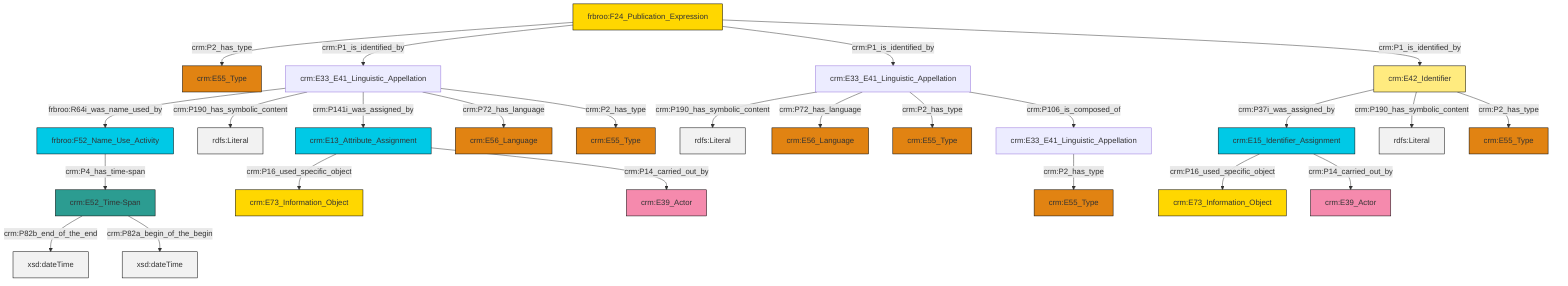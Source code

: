 graph TD
classDef Literal fill:#f2f2f2,stroke:#000000;
classDef CRM_Entity fill:#FFFFFF,stroke:#000000;
classDef Temporal_Entity fill:#00C9E6, stroke:#000000;
classDef Type fill:#E18312, stroke:#000000;
classDef Time-Span fill:#2C9C91, stroke:#000000;
classDef Appellation fill:#FFEB7F, stroke:#000000;
classDef Place fill:#008836, stroke:#000000;
classDef Persistent_Item fill:#B266B2, stroke:#000000;
classDef Conceptual_Object fill:#FFD700, stroke:#000000;
classDef Physical_Thing fill:#D2B48C, stroke:#000000;
classDef Actor fill:#f58aad, stroke:#000000;
classDef PC_Classes fill:#4ce600, stroke:#000000;
classDef Multi fill:#cccccc,stroke:#000000;

6["frbroo:F24_Publication_Expression"]:::Conceptual_Object -->|crm:P2_has_type| 4["crm:E55_Type"]:::Type
7["crm:E13_Attribute_Assignment"]:::Temporal_Entity -->|crm:P16_used_specific_object| 8["crm:E73_Information_Object"]:::Conceptual_Object
11["crm:E33_E41_Linguistic_Appellation"]:::Default -->|frbroo:R64i_was_name_used_by| 12["frbroo:F52_Name_Use_Activity"]:::Temporal_Entity
7["crm:E13_Attribute_Assignment"]:::Temporal_Entity -->|crm:P14_carried_out_by| 13["crm:E39_Actor"]:::Actor
12["frbroo:F52_Name_Use_Activity"]:::Temporal_Entity -->|crm:P4_has_time-span| 14["crm:E52_Time-Span"]:::Time-Span
9["crm:E33_E41_Linguistic_Appellation"]:::Default -->|crm:P2_has_type| 15["crm:E55_Type"]:::Type
11["crm:E33_E41_Linguistic_Appellation"]:::Default -->|crm:P190_has_symbolic_content| 16[rdfs:Literal]:::Literal
11["crm:E33_E41_Linguistic_Appellation"]:::Default -->|crm:P141i_was_assigned_by| 7["crm:E13_Attribute_Assignment"]:::Temporal_Entity
22["crm:E15_Identifier_Assignment"]:::Temporal_Entity -->|crm:P16_used_specific_object| 23["crm:E73_Information_Object"]:::Conceptual_Object
6["frbroo:F24_Publication_Expression"]:::Conceptual_Object -->|crm:P1_is_identified_by| 11["crm:E33_E41_Linguistic_Appellation"]:::Default
11["crm:E33_E41_Linguistic_Appellation"]:::Default -->|crm:P72_has_language| 17["crm:E56_Language"]:::Type
26["crm:E42_Identifier"]:::Appellation -->|crm:P37i_was_assigned_by| 22["crm:E15_Identifier_Assignment"]:::Temporal_Entity
14["crm:E52_Time-Span"]:::Time-Span -->|crm:P82b_end_of_the_end| 27[xsd:dateTime]:::Literal
6["frbroo:F24_Publication_Expression"]:::Conceptual_Object -->|crm:P1_is_identified_by| 31["crm:E33_E41_Linguistic_Appellation"]:::Default
11["crm:E33_E41_Linguistic_Appellation"]:::Default -->|crm:P2_has_type| 2["crm:E55_Type"]:::Type
31["crm:E33_E41_Linguistic_Appellation"]:::Default -->|crm:P190_has_symbolic_content| 36[rdfs:Literal]:::Literal
6["frbroo:F24_Publication_Expression"]:::Conceptual_Object -->|crm:P1_is_identified_by| 26["crm:E42_Identifier"]:::Appellation
22["crm:E15_Identifier_Assignment"]:::Temporal_Entity -->|crm:P14_carried_out_by| 37["crm:E39_Actor"]:::Actor
14["crm:E52_Time-Span"]:::Time-Span -->|crm:P82a_begin_of_the_begin| 40[xsd:dateTime]:::Literal
31["crm:E33_E41_Linguistic_Appellation"]:::Default -->|crm:P72_has_language| 28["crm:E56_Language"]:::Type
31["crm:E33_E41_Linguistic_Appellation"]:::Default -->|crm:P2_has_type| 0["crm:E55_Type"]:::Type
26["crm:E42_Identifier"]:::Appellation -->|crm:P190_has_symbolic_content| 46[rdfs:Literal]:::Literal
31["crm:E33_E41_Linguistic_Appellation"]:::Default -->|crm:P106_is_composed_of| 9["crm:E33_E41_Linguistic_Appellation"]:::Default
26["crm:E42_Identifier"]:::Appellation -->|crm:P2_has_type| 19["crm:E55_Type"]:::Type